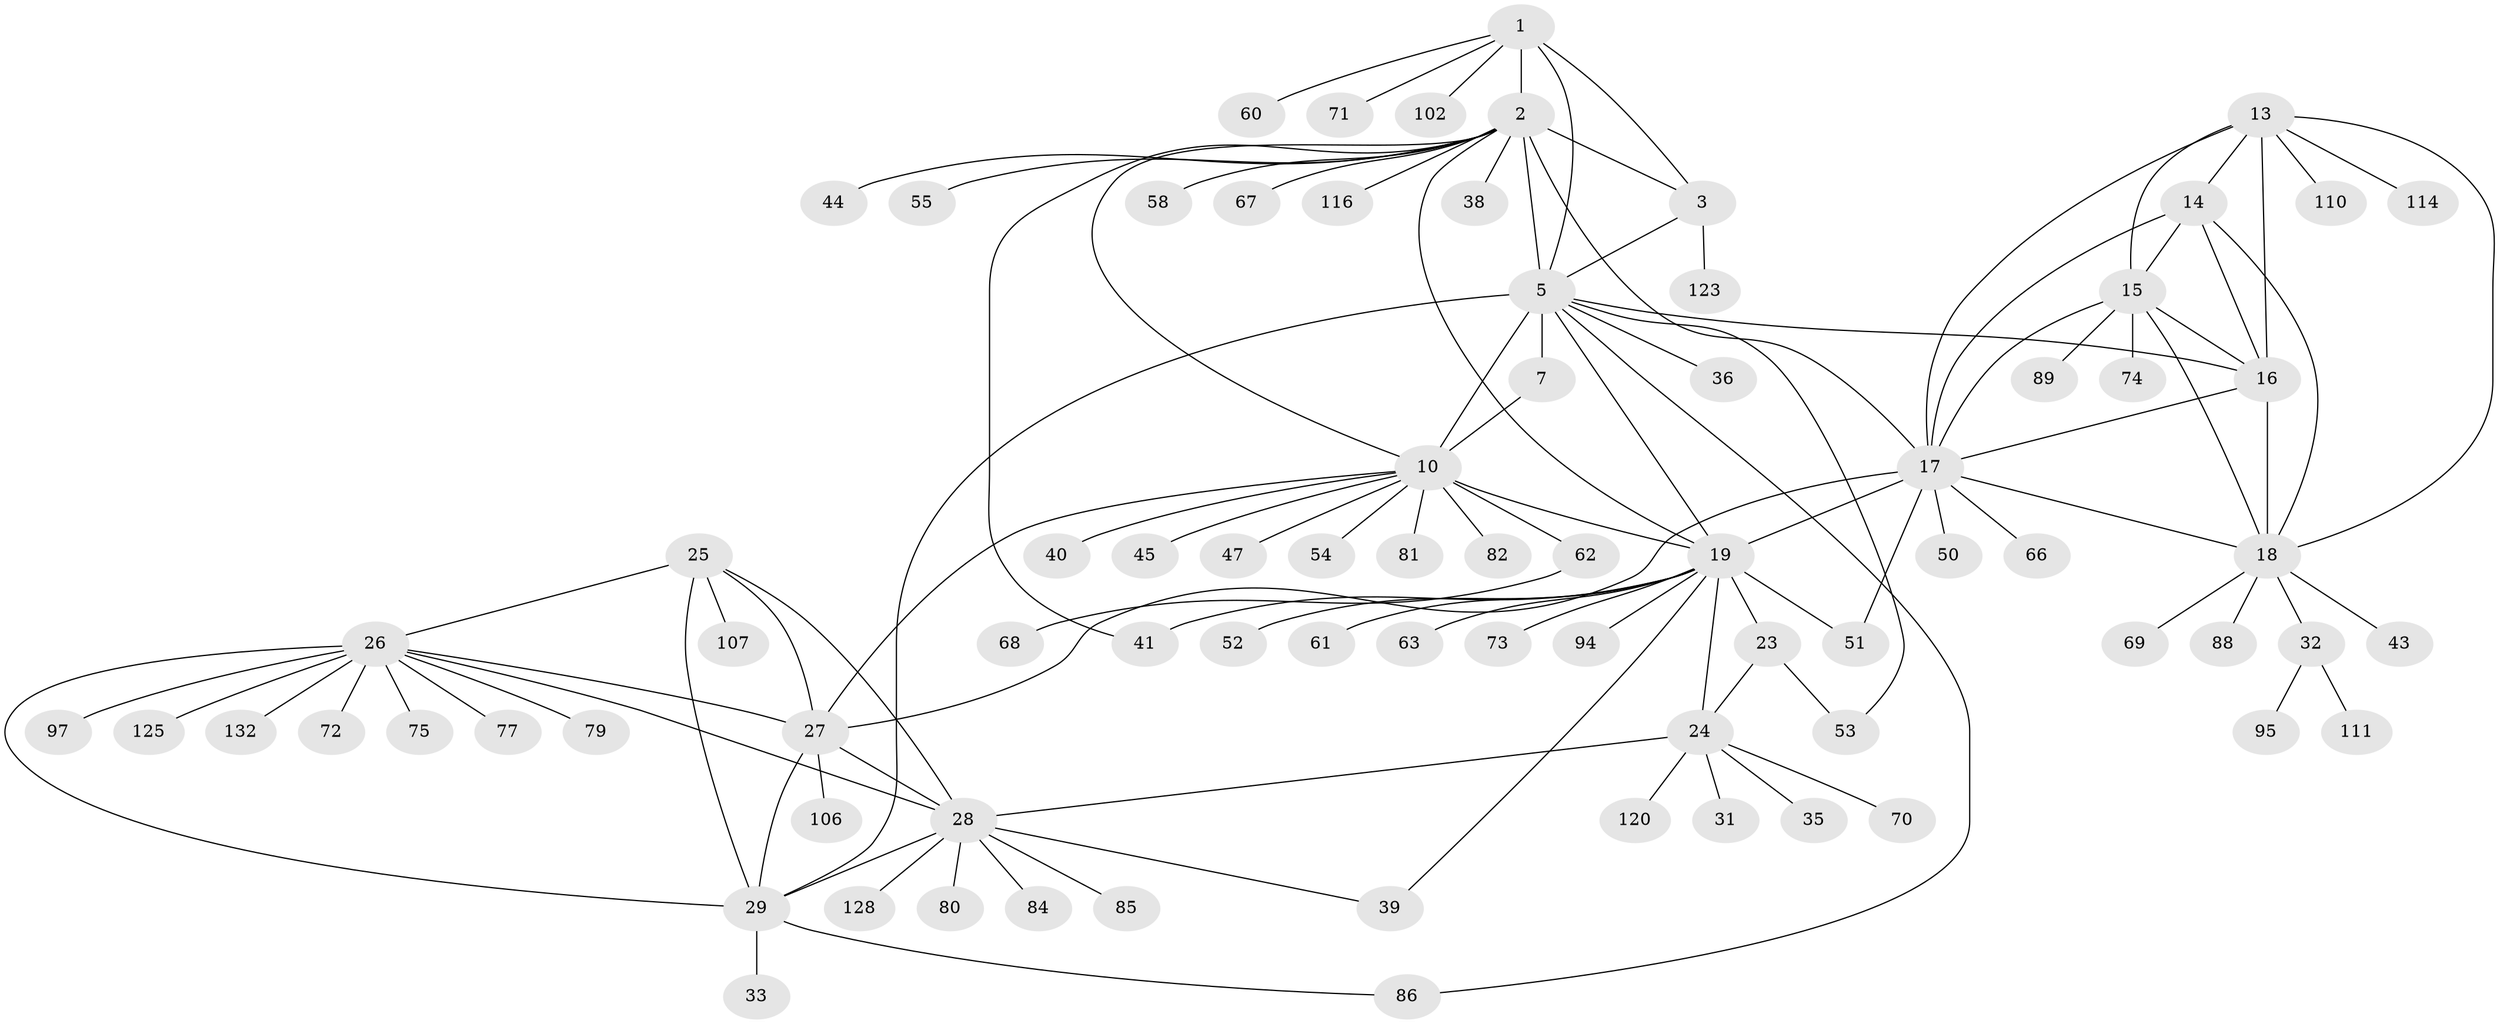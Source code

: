// original degree distribution, {8: 0.022727272727272728, 10: 0.015151515151515152, 6: 0.03787878787878788, 9: 0.030303030303030304, 7: 0.05303030303030303, 12: 0.015151515151515152, 5: 0.022727272727272728, 11: 0.030303030303030304, 16: 0.007575757575757576, 3: 0.03787878787878788, 2: 0.12878787878787878, 1: 0.5833333333333334, 4: 0.015151515151515152}
// Generated by graph-tools (version 1.1) at 2025/19/03/04/25 18:19:38]
// undirected, 79 vertices, 112 edges
graph export_dot {
graph [start="1"]
  node [color=gray90,style=filled];
  1;
  2 [super="+4"];
  3;
  5 [super="+6+109+49+48"];
  7 [super="+46+64"];
  10 [super="+12+11"];
  13;
  14;
  15;
  16 [super="+104"];
  17;
  18;
  19 [super="+22+105+20"];
  23;
  24 [super="+56"];
  25;
  26;
  27;
  28;
  29 [super="+87+91+124+34+30"];
  31 [super="+96+103"];
  32 [super="+78+76"];
  33 [super="+113"];
  35;
  36 [super="+65"];
  38;
  39 [super="+42+131"];
  40;
  41 [super="+57+100"];
  43;
  44;
  45;
  47;
  50;
  51;
  52;
  53;
  54 [super="+126"];
  55;
  58 [super="+98+83"];
  60;
  61;
  62;
  63;
  66;
  67;
  68;
  69;
  70;
  71;
  72;
  73;
  74;
  75;
  77;
  79;
  80;
  81;
  82;
  84;
  85;
  86;
  88 [super="+117"];
  89;
  94;
  95;
  97;
  102;
  106;
  107;
  110 [super="+118"];
  111;
  114;
  116;
  120;
  123;
  125;
  128;
  132;
  1 -- 2 [weight=2];
  1 -- 3;
  1 -- 5 [weight=2];
  1 -- 60;
  1 -- 71;
  1 -- 102;
  2 -- 3 [weight=2];
  2 -- 5 [weight=4];
  2 -- 44;
  2 -- 55;
  2 -- 58;
  2 -- 67;
  2 -- 116;
  2 -- 38;
  2 -- 41;
  2 -- 10;
  2 -- 17;
  2 -- 19;
  3 -- 5 [weight=2];
  3 -- 123;
  5 -- 29 [weight=2];
  5 -- 36;
  5 -- 7 [weight=2];
  5 -- 10 [weight=6];
  5 -- 16;
  5 -- 53;
  5 -- 19;
  5 -- 86;
  7 -- 10 [weight=3];
  10 -- 82;
  10 -- 19 [weight=2];
  10 -- 54;
  10 -- 62;
  10 -- 40;
  10 -- 45;
  10 -- 47;
  10 -- 81;
  10 -- 27;
  13 -- 14;
  13 -- 15;
  13 -- 16;
  13 -- 17;
  13 -- 18;
  13 -- 110;
  13 -- 114;
  14 -- 15;
  14 -- 16;
  14 -- 17;
  14 -- 18;
  15 -- 16;
  15 -- 17;
  15 -- 18;
  15 -- 74;
  15 -- 89;
  16 -- 17;
  16 -- 18;
  17 -- 18;
  17 -- 27;
  17 -- 50;
  17 -- 51;
  17 -- 66;
  17 -- 19;
  18 -- 32;
  18 -- 43;
  18 -- 69;
  18 -- 88;
  19 -- 23 [weight=4];
  19 -- 24 [weight=4];
  19 -- 73;
  19 -- 94;
  19 -- 39;
  19 -- 41;
  19 -- 51;
  19 -- 52;
  19 -- 61;
  19 -- 63;
  23 -- 24;
  23 -- 53;
  24 -- 28;
  24 -- 31;
  24 -- 35;
  24 -- 70;
  24 -- 120;
  25 -- 26;
  25 -- 27;
  25 -- 28;
  25 -- 29 [weight=2];
  25 -- 107;
  26 -- 27;
  26 -- 28;
  26 -- 29 [weight=2];
  26 -- 72;
  26 -- 75;
  26 -- 77;
  26 -- 79;
  26 -- 97;
  26 -- 125;
  26 -- 132;
  27 -- 28;
  27 -- 29 [weight=2];
  27 -- 106;
  28 -- 29 [weight=2];
  28 -- 80;
  28 -- 84;
  28 -- 85;
  28 -- 128;
  28 -- 39;
  29 -- 86;
  29 -- 33;
  32 -- 95;
  32 -- 111;
  62 -- 68;
}
